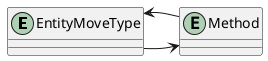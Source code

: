 @startuml

entity [EntityMoveType]
entity [Method]

EntityMoveType -> Method
EntityMoveType <-- Method
@enduml